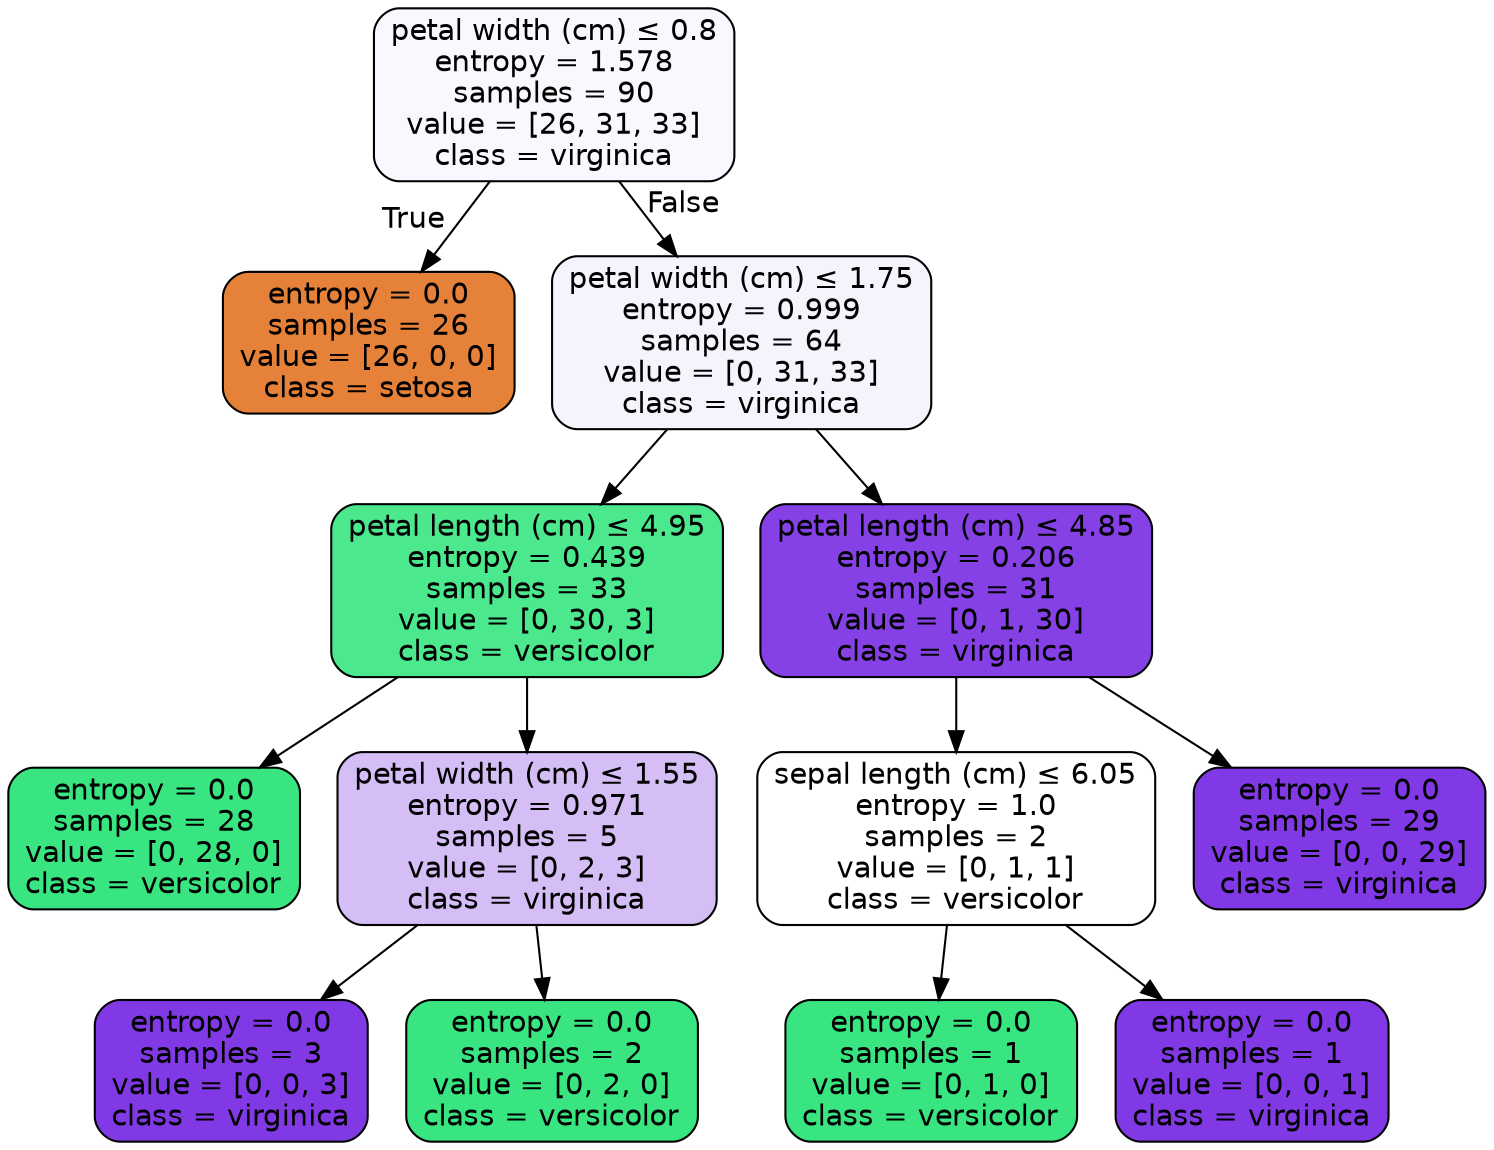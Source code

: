 digraph Tree {
node [shape=box, style="filled, rounded", color="black", fontname=helvetica] ;
edge [fontname=helvetica] ;
0 [label=<petal width (cm) &le; 0.8<br/>entropy = 1.578<br/>samples = 90<br/>value = [26, 31, 33]<br/>class = virginica>, fillcolor="#8139e509"] ;
1 [label=<entropy = 0.0<br/>samples = 26<br/>value = [26, 0, 0]<br/>class = setosa>, fillcolor="#e58139ff"] ;
0 -> 1 [labeldistance=2.5, labelangle=45, headlabel="True"] ;
2 [label=<petal width (cm) &le; 1.75<br/>entropy = 0.999<br/>samples = 64<br/>value = [0, 31, 33]<br/>class = virginica>, fillcolor="#8139e50f"] ;
0 -> 2 [labeldistance=2.5, labelangle=-45, headlabel="False"] ;
3 [label=<petal length (cm) &le; 4.95<br/>entropy = 0.439<br/>samples = 33<br/>value = [0, 30, 3]<br/>class = versicolor>, fillcolor="#39e581e6"] ;
2 -> 3 ;
4 [label=<entropy = 0.0<br/>samples = 28<br/>value = [0, 28, 0]<br/>class = versicolor>, fillcolor="#39e581ff"] ;
3 -> 4 ;
5 [label=<petal width (cm) &le; 1.55<br/>entropy = 0.971<br/>samples = 5<br/>value = [0, 2, 3]<br/>class = virginica>, fillcolor="#8139e555"] ;
3 -> 5 ;
6 [label=<entropy = 0.0<br/>samples = 3<br/>value = [0, 0, 3]<br/>class = virginica>, fillcolor="#8139e5ff"] ;
5 -> 6 ;
7 [label=<entropy = 0.0<br/>samples = 2<br/>value = [0, 2, 0]<br/>class = versicolor>, fillcolor="#39e581ff"] ;
5 -> 7 ;
8 [label=<petal length (cm) &le; 4.85<br/>entropy = 0.206<br/>samples = 31<br/>value = [0, 1, 30]<br/>class = virginica>, fillcolor="#8139e5f6"] ;
2 -> 8 ;
9 [label=<sepal length (cm) &le; 6.05<br/>entropy = 1.0<br/>samples = 2<br/>value = [0, 1, 1]<br/>class = versicolor>, fillcolor="#39e58100"] ;
8 -> 9 ;
10 [label=<entropy = 0.0<br/>samples = 1<br/>value = [0, 1, 0]<br/>class = versicolor>, fillcolor="#39e581ff"] ;
9 -> 10 ;
11 [label=<entropy = 0.0<br/>samples = 1<br/>value = [0, 0, 1]<br/>class = virginica>, fillcolor="#8139e5ff"] ;
9 -> 11 ;
12 [label=<entropy = 0.0<br/>samples = 29<br/>value = [0, 0, 29]<br/>class = virginica>, fillcolor="#8139e5ff"] ;
8 -> 12 ;
}